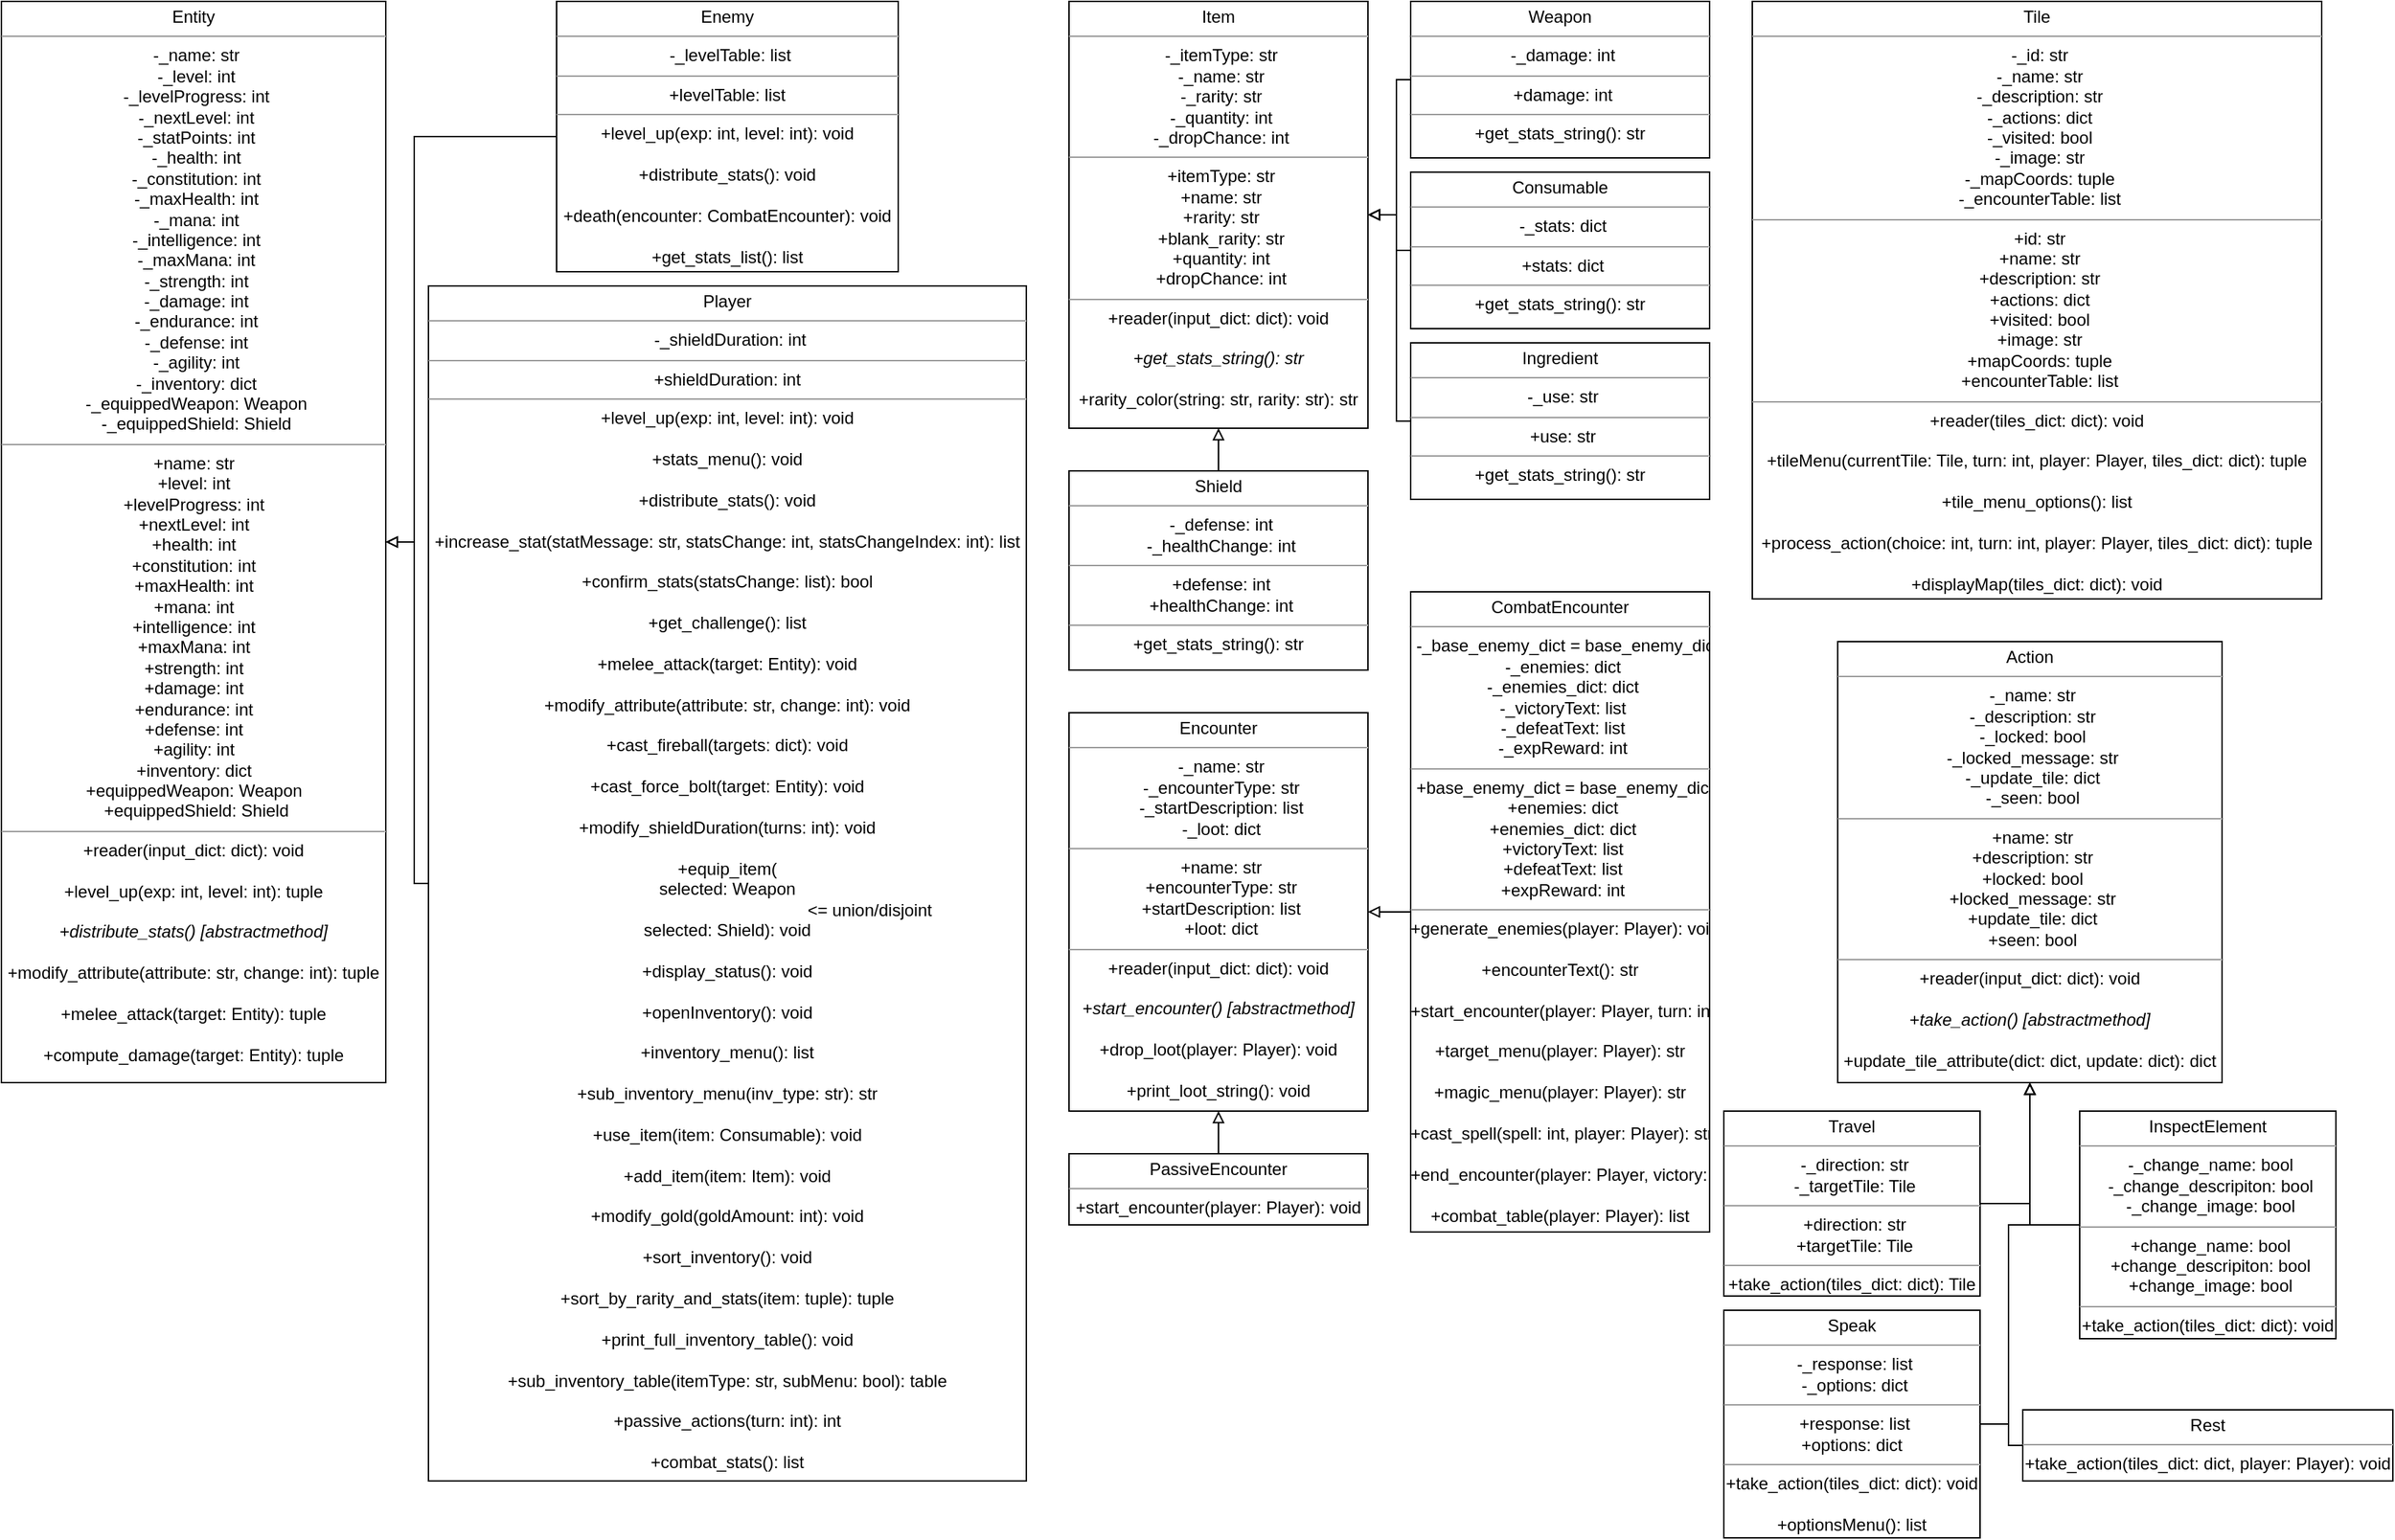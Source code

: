 <mxfile version="21.2.9" type="device">
  <diagram name="Page-1" id="c4acf3e9-155e-7222-9cf6-157b1a14988f">
    <mxGraphModel dx="1180" dy="541" grid="1" gridSize="10" guides="1" tooltips="1" connect="1" arrows="1" fold="1" page="1" pageScale="1" pageWidth="850" pageHeight="1100" background="none" math="0" shadow="0">
      <root>
        <mxCell id="0" />
        <mxCell id="1" parent="0" />
        <mxCell id="5d2195bd80daf111-38" style="edgeStyle=orthogonalEdgeStyle;rounded=0;html=1;dashed=1;labelBackgroundColor=none;startFill=0;endArrow=open;endFill=0;endSize=10;fontFamily=Verdana;fontSize=10;" parent="1" source="17acba5748e5396b-2" edge="1">
          <mxGeometry relative="1" as="geometry">
            <Array as="points">
              <mxPoint x="590" y="721" />
            </Array>
            <mxPoint x="590" y="823" as="targetPoint" />
          </mxGeometry>
        </mxCell>
        <mxCell id="5d2195bd80daf111-39" style="edgeStyle=orthogonalEdgeStyle;rounded=0;html=1;dashed=1;labelBackgroundColor=none;startFill=0;endArrow=open;endFill=0;endSize=10;fontFamily=Verdana;fontSize=10;" parent="1" source="5d2195bd80daf111-1" edge="1">
          <mxGeometry relative="1" as="geometry">
            <mxPoint x="730" y="978" as="targetPoint" />
          </mxGeometry>
        </mxCell>
        <mxCell id="5d2195bd80daf111-41" style="edgeStyle=orthogonalEdgeStyle;rounded=0;html=1;dashed=1;labelBackgroundColor=none;startFill=0;endArrow=open;endFill=0;endSize=10;fontFamily=Verdana;fontSize=10;" parent="1" target="17acba5748e5396b-2" edge="1">
          <mxGeometry relative="1" as="geometry">
            <Array as="points" />
            <mxPoint x="730" y="603" as="sourcePoint" />
          </mxGeometry>
        </mxCell>
        <mxCell id="5d2195bd80daf111-36" style="edgeStyle=orthogonalEdgeStyle;rounded=0;html=1;dashed=1;labelBackgroundColor=none;startFill=0;endArrow=open;endFill=0;endSize=10;fontFamily=Verdana;fontSize=10;" parent="1" target="5d2195bd80daf111-13" edge="1">
          <mxGeometry relative="1" as="geometry">
            <Array as="points">
              <mxPoint x="550" y="520" />
            </Array>
            <mxPoint x="550" y="823" as="sourcePoint" />
          </mxGeometry>
        </mxCell>
        <mxCell id="5d2195bd80daf111-34" style="edgeStyle=orthogonalEdgeStyle;rounded=0;html=1;dashed=1;labelBackgroundColor=none;startFill=0;endArrow=open;endFill=0;endSize=10;fontFamily=Verdana;fontSize=10;" parent="1" target="5d2195bd80daf111-8" edge="1">
          <mxGeometry relative="1" as="geometry">
            <Array as="points">
              <mxPoint x="410" y="1029" />
              <mxPoint x="410" y="1029" />
            </Array>
            <mxPoint x="380" y="1029" as="sourcePoint" />
          </mxGeometry>
        </mxCell>
        <mxCell id="5d2195bd80daf111-26" style="edgeStyle=orthogonalEdgeStyle;rounded=0;html=1;dashed=1;labelBackgroundColor=none;startFill=0;endArrow=open;endFill=0;endSize=10;fontFamily=Verdana;fontSize=10;" parent="1" target="5d2195bd80daf111-17" edge="1">
          <mxGeometry relative="1" as="geometry">
            <Array as="points" />
            <mxPoint x="640" y="300" as="sourcePoint" />
          </mxGeometry>
        </mxCell>
        <mxCell id="5d2195bd80daf111-18" value="&lt;p style=&quot;margin: 4px 0px 0px;&quot;&gt;Entity&lt;/p&gt;&lt;hr size=&quot;1&quot;&gt;&lt;p style=&quot;margin:0px;margin-left:4px;&quot;&gt;&lt;span style=&quot;background-color: initial;&quot;&gt;-_name: str&lt;/span&gt;&lt;/p&gt;&lt;p style=&quot;margin:0px;margin-left:4px;&quot;&gt;-_level: int&lt;br&gt;&lt;/p&gt;&lt;p style=&quot;margin:0px;margin-left:4px;&quot;&gt;-_levelProgress: int&lt;br&gt;&lt;/p&gt;&lt;p style=&quot;margin: 0px 0px 0px 4px;&quot;&gt;-_nextLevel: int&lt;br&gt;&lt;/p&gt;&lt;p style=&quot;margin:0px;margin-left:4px;&quot;&gt;-_statPoints: int&lt;br&gt;&lt;/p&gt;&lt;p style=&quot;margin:0px;margin-left:4px;&quot;&gt;-_health: int&lt;br&gt;&lt;/p&gt;&lt;p style=&quot;margin:0px;margin-left:4px;&quot;&gt;-_constitution: int&lt;br&gt;&lt;/p&gt;&lt;p style=&quot;margin:0px;margin-left:4px;&quot;&gt;-_maxHealth: int&lt;br&gt;&lt;/p&gt;&lt;p style=&quot;margin:0px;margin-left:4px;&quot;&gt;-_mana: int&lt;br&gt;&lt;/p&gt;&lt;p style=&quot;margin:0px;margin-left:4px;&quot;&gt;-_intelligence: int&lt;br&gt;&lt;/p&gt;&lt;p style=&quot;margin:0px;margin-left:4px;&quot;&gt;-_maxMana: int&lt;br&gt;&lt;/p&gt;&lt;p style=&quot;margin:0px;margin-left:4px;&quot;&gt;-_strength: int&lt;br&gt;&lt;/p&gt;&lt;p style=&quot;margin:0px;margin-left:4px;&quot;&gt;-_damage: int&lt;br&gt;&lt;/p&gt;&lt;p style=&quot;margin:0px;margin-left:4px;&quot;&gt;-_endurance: int&lt;br&gt;&lt;/p&gt;&lt;p style=&quot;margin:0px;margin-left:4px;&quot;&gt;-_defense: int&lt;br&gt;&lt;/p&gt;&lt;p style=&quot;margin:0px;margin-left:4px;&quot;&gt;-_agility: int&lt;br&gt;&lt;/p&gt;&lt;p style=&quot;margin:0px;margin-left:4px;&quot;&gt;-_inventory: dict&lt;br&gt;&lt;/p&gt;&lt;p style=&quot;margin:0px;margin-left:4px;&quot;&gt;-_equippedWeapon: Weapon&lt;br&gt;&lt;/p&gt;&lt;p style=&quot;margin:0px;margin-left:4px;&quot;&gt;-_equippedShield: Shield&lt;br&gt;&lt;/p&gt;&lt;hr size=&quot;1&quot;&gt;&lt;p style=&quot;margin:0px;margin-left:4px;&quot;&gt;+name: str&amp;nbsp;&lt;/p&gt;&lt;p style=&quot;margin:0px;margin-left:4px;&quot;&gt;+level: int&amp;nbsp;&lt;/p&gt;&lt;p style=&quot;margin:0px;margin-left:4px;&quot;&gt;+levelProgress: int&amp;nbsp;&lt;/p&gt;&lt;p style=&quot;margin:0px;margin-left:4px;&quot;&gt;+nextLevel: int&amp;nbsp;&lt;/p&gt;&lt;p style=&quot;margin:0px;margin-left:4px;&quot;&gt;&lt;span style=&quot;background-color: initial;&quot;&gt;+health: int&amp;nbsp;&lt;/span&gt;&lt;br&gt;&lt;/p&gt;&lt;p style=&quot;margin:0px;margin-left:4px;&quot;&gt;+constitution: int&amp;nbsp;&lt;/p&gt;&lt;p style=&quot;margin:0px;margin-left:4px;&quot;&gt;+maxHealth: int&amp;nbsp;&lt;/p&gt;&lt;p style=&quot;margin:0px;margin-left:4px;&quot;&gt;+mana: int&amp;nbsp;&lt;/p&gt;&lt;p style=&quot;margin:0px;margin-left:4px;&quot;&gt;+intelligence: int&amp;nbsp;&lt;/p&gt;&lt;p style=&quot;margin:0px;margin-left:4px;&quot;&gt;+maxMana: int&amp;nbsp;&lt;/p&gt;&lt;p style=&quot;margin:0px;margin-left:4px;&quot;&gt;+strength: int&amp;nbsp;&lt;/p&gt;&lt;p style=&quot;margin:0px;margin-left:4px;&quot;&gt;+damage: int&amp;nbsp;&lt;/p&gt;&lt;p style=&quot;margin:0px;margin-left:4px;&quot;&gt;+endurance: int&amp;nbsp;&lt;/p&gt;&lt;p style=&quot;margin:0px;margin-left:4px;&quot;&gt;+defense: int&amp;nbsp;&lt;/p&gt;&lt;p style=&quot;margin:0px;margin-left:4px;&quot;&gt;+agility: int&amp;nbsp;&lt;/p&gt;&lt;p style=&quot;margin:0px;margin-left:4px;&quot;&gt;+inventory: dict&amp;nbsp;&lt;/p&gt;&lt;p style=&quot;margin:0px;margin-left:4px;&quot;&gt;+equippedWeapon: Weapon&amp;nbsp;&lt;/p&gt;&lt;p style=&quot;margin:0px;margin-left:4px;&quot;&gt;+equippedShield: Shield&lt;br&gt;&lt;/p&gt;&lt;hr style=&quot;border-color: var(--border-color);&quot; size=&quot;1&quot;&gt;+reader(input_dict: dict): void&lt;br&gt;&lt;br&gt;+level_up(exp: int, level: int): tuple&lt;br&gt;&lt;br&gt;&lt;i&gt;+distribute_stats()&amp;nbsp;&lt;/i&gt;&lt;i style=&quot;border-color: var(--border-color);&quot;&gt;[abstractmethod]&lt;/i&gt;&lt;i&gt;&lt;br&gt;&lt;/i&gt;&lt;br&gt;+modify_attribute(attribute: str, change: int): tuple&lt;br&gt;&lt;br&gt;+melee_attack(target: Entity): tuple&lt;br&gt;&lt;br&gt;&lt;div style=&quot;&quot;&gt;&lt;span style=&quot;background-color: initial;&quot;&gt;+compute_damage(target: Entity): tuple&lt;/span&gt;&lt;/div&gt;" style="verticalAlign=top;align=center;overflow=fill;fontSize=12;fontFamily=Helvetica;html=1;rounded=0;shadow=0;comic=0;labelBackgroundColor=none;strokeWidth=1;" parent="1" vertex="1">
          <mxGeometry x="10" y="10" width="270" height="760" as="geometry" />
        </mxCell>
        <mxCell id="5d2195bd80daf111-23" style="edgeStyle=orthogonalEdgeStyle;rounded=0;html=1;dashed=1;labelBackgroundColor=none;startFill=0;endArrow=open;endFill=0;endSize=10;fontFamily=Verdana;fontSize=10;" parent="1" target="17acba5748e5396b-20" edge="1">
          <mxGeometry relative="1" as="geometry">
            <Array as="points">
              <mxPoint x="320" y="290" />
              <mxPoint x="320" y="120" />
            </Array>
            <mxPoint x="250" y="290" as="sourcePoint" />
          </mxGeometry>
        </mxCell>
        <mxCell id="5d2195bd80daf111-24" style="edgeStyle=orthogonalEdgeStyle;rounded=0;html=1;dashed=1;labelBackgroundColor=none;startFill=0;endArrow=open;endFill=0;endSize=10;fontFamily=Verdana;fontSize=10;" parent="1" target="17acba5748e5396b-30" edge="1">
          <mxGeometry relative="1" as="geometry">
            <Array as="points">
              <mxPoint x="350" y="310" />
              <mxPoint x="350" y="210" />
              <mxPoint x="550" y="210" />
              <mxPoint x="550" y="160" />
            </Array>
            <mxPoint x="250" y="310" as="sourcePoint" />
          </mxGeometry>
        </mxCell>
        <mxCell id="5d2195bd80daf111-25" style="edgeStyle=orthogonalEdgeStyle;rounded=0;html=1;dashed=1;labelBackgroundColor=none;startFill=0;endArrow=open;endFill=0;endSize=10;fontFamily=Verdana;fontSize=10;" parent="1" target="5d2195bd80daf111-15" edge="1">
          <mxGeometry relative="1" as="geometry">
            <Array as="points">
              <mxPoint x="370" y="340" />
              <mxPoint x="370" y="300" />
            </Array>
            <mxPoint x="250" y="340" as="sourcePoint" />
          </mxGeometry>
        </mxCell>
        <mxCell id="5d2195bd80daf111-27" style="edgeStyle=orthogonalEdgeStyle;rounded=0;html=1;exitX=1;exitY=0.75;dashed=1;labelBackgroundColor=none;startFill=0;endArrow=open;endFill=0;endSize=10;fontFamily=Verdana;fontSize=10;" parent="1" source="5d2195bd80daf111-19" edge="1">
          <mxGeometry relative="1" as="geometry">
            <Array as="points">
              <mxPoint x="320" y="375" />
              <mxPoint x="320" y="440" />
            </Array>
            <mxPoint x="380" y="440" as="targetPoint" />
          </mxGeometry>
        </mxCell>
        <mxCell id="5d2195bd80daf111-28" style="edgeStyle=orthogonalEdgeStyle;rounded=0;html=1;dashed=1;labelBackgroundColor=none;startFill=0;endArrow=open;endFill=0;endSize=10;fontFamily=Verdana;fontSize=10;" parent="1" target="5d2195bd80daf111-14" edge="1">
          <mxGeometry relative="1" as="geometry">
            <Array as="points">
              <mxPoint x="320" y="490" />
              <mxPoint x="320" y="460" />
            </Array>
            <mxPoint x="250" y="490" as="sourcePoint" />
          </mxGeometry>
        </mxCell>
        <mxCell id="5d2195bd80daf111-29" style="edgeStyle=orthogonalEdgeStyle;rounded=0;html=1;dashed=1;labelBackgroundColor=none;startFill=0;endArrow=open;endFill=0;endSize=10;fontFamily=Verdana;fontSize=10;" parent="1" target="5d2195bd80daf111-13" edge="1">
          <mxGeometry relative="1" as="geometry">
            <mxPoint x="250" y="520" as="sourcePoint" />
          </mxGeometry>
        </mxCell>
        <mxCell id="5d2195bd80daf111-30" style="edgeStyle=orthogonalEdgeStyle;rounded=0;html=1;dashed=1;labelBackgroundColor=none;startFill=0;endArrow=open;endFill=0;endSize=10;fontFamily=Verdana;fontSize=10;" parent="1" source="5d2195bd80daf111-20" edge="1">
          <mxGeometry relative="1" as="geometry">
            <Array as="points">
              <mxPoint x="300" y="580" />
              <mxPoint x="300" y="642" />
            </Array>
            <mxPoint x="350" y="642" as="targetPoint" />
          </mxGeometry>
        </mxCell>
        <mxCell id="5d2195bd80daf111-31" style="edgeStyle=orthogonalEdgeStyle;rounded=0;html=1;dashed=1;labelBackgroundColor=none;startFill=0;endArrow=open;endFill=0;endSize=10;fontFamily=Verdana;fontSize=10;" parent="1" target="5d2195bd80daf111-5" edge="1">
          <mxGeometry relative="1" as="geometry">
            <Array as="points">
              <mxPoint x="350" y="560" />
              <mxPoint x="350" y="560" />
            </Array>
            <mxPoint x="250" y="560" as="sourcePoint" />
          </mxGeometry>
        </mxCell>
        <mxCell id="5d2195bd80daf111-32" style="edgeStyle=orthogonalEdgeStyle;rounded=0;html=1;dashed=1;labelBackgroundColor=none;startFill=0;endArrow=open;endFill=0;endSize=10;fontFamily=Verdana;fontSize=10;" parent="1" source="5d2195bd80daf111-20" edge="1">
          <mxGeometry relative="1" as="geometry">
            <Array as="points">
              <mxPoint x="170" y="780" />
            </Array>
            <mxPoint x="190" y="780" as="targetPoint" />
          </mxGeometry>
        </mxCell>
        <mxCell id="5d2195bd80daf111-37" style="edgeStyle=orthogonalEdgeStyle;rounded=0;html=1;dashed=1;labelBackgroundColor=none;startFill=0;endArrow=open;endFill=0;endSize=10;fontFamily=Verdana;fontSize=10;" parent="1" source="5d2195bd80daf111-5" edge="1">
          <mxGeometry relative="1" as="geometry">
            <Array as="points">
              <mxPoint x="570" y="590" />
            </Array>
            <mxPoint x="570" y="823" as="targetPoint" />
          </mxGeometry>
        </mxCell>
        <mxCell id="MtHSrQ2_Xk4YVnZRhKcy-33" value="" style="edgeStyle=orthogonalEdgeStyle;rounded=0;orthogonalLoop=1;jettySize=auto;html=1;endArrow=block;endFill=0;" edge="1" parent="1" source="MtHSrQ2_Xk4YVnZRhKcy-1" target="5d2195bd80daf111-18">
          <mxGeometry relative="1" as="geometry">
            <Array as="points">
              <mxPoint x="300" y="630" />
              <mxPoint x="300" y="390" />
            </Array>
          </mxGeometry>
        </mxCell>
        <mxCell id="MtHSrQ2_Xk4YVnZRhKcy-1" value="&lt;p style=&quot;margin: 4px 0px 0px;&quot;&gt;Player&lt;/p&gt;&lt;hr size=&quot;1&quot;&gt;&lt;p style=&quot;margin:0px;margin-left:4px;&quot;&gt;-_shieldDuration: int&lt;/p&gt;&lt;hr size=&quot;1&quot;&gt;&lt;p style=&quot;margin:0px;margin-left:4px;&quot;&gt;&lt;/p&gt;+shieldDuration: int&lt;br&gt;&lt;hr style=&quot;border-color: var(--border-color);&quot; size=&quot;1&quot;&gt;+level_up(exp: int, level: int): void&lt;br&gt;&lt;br&gt;+stats_menu(): void&lt;br&gt;&lt;br&gt;+distribute_stats(): void&lt;br&gt;&lt;br&gt;+increase_stat(statMessage: str, statsChange: int, statsChangeIndex: int): list&lt;br&gt;&lt;br&gt;+confirm_stats(statsChange: list): bool&lt;br&gt;&lt;br&gt;+get_challenge(): list&lt;br&gt;&lt;br&gt;+melee_attack(target: Entity): void&lt;br&gt;&lt;br&gt;+modify_attribute(attribute: str, change: int): void&lt;br style=&quot;border-color: var(--border-color);&quot;&gt;&lt;br style=&quot;border-color: var(--border-color);&quot;&gt;+cast_fireball(targets: dict): void&lt;br style=&quot;border-color: var(--border-color);&quot;&gt;&lt;br style=&quot;border-color: var(--border-color);&quot;&gt;+cast_force_bolt(target: Entity): void&lt;br&gt;&lt;br&gt;+modify_shieldDuration(turns: int): void&lt;br&gt;&lt;br&gt;+equip_item(&lt;br&gt;selected: Weapon&lt;br&gt;&lt;span style=&quot;&quot;&gt;&lt;/span&gt;&lt;span style=&quot;&quot;&gt;&lt;/span&gt;&lt;span style=&quot;&quot;&gt;&lt;/span&gt;&lt;span style=&quot;&quot;&gt;&lt;span style=&quot;&quot;&gt;&lt;/span&gt;&lt;span style=&quot;&quot;&gt;&lt;/span&gt;&lt;span style=&quot;&quot;&gt;&lt;span style=&quot;&quot;&gt;&lt;/span&gt;&lt;/span&gt;&lt;/span&gt;&amp;nbsp; &amp;nbsp; &amp;nbsp; &amp;nbsp; &amp;nbsp; &amp;nbsp; &amp;nbsp; &amp;nbsp; &amp;nbsp; &amp;nbsp; &amp;nbsp; &amp;nbsp; &amp;nbsp; &amp;nbsp; &amp;nbsp; &amp;nbsp; &amp;nbsp; &amp;nbsp; &amp;nbsp; &amp;nbsp; &amp;nbsp; &amp;nbsp; &amp;nbsp; &amp;nbsp; &amp;nbsp; &amp;nbsp; &amp;nbsp; &amp;nbsp; &amp;nbsp; &amp;nbsp; &amp;lt;= union/disjoint&lt;br&gt;selected: Shield): void&lt;br&gt;&lt;br&gt;+display_status(): void&lt;br&gt;&lt;br&gt;+openInventory(): void&lt;br&gt;&lt;br&gt;+inventory_menu(): list&lt;br&gt;&lt;br&gt;+sub_inventory_menu(inv_type: str): str&lt;br&gt;&lt;br&gt;+use_item(item: Consumable): void&lt;br&gt;&lt;br&gt;+add_item(item: Item): void&lt;br&gt;&lt;br&gt;+modify_gold(goldAmount: int): void&lt;br&gt;&lt;br&gt;+sort_inventory(): void&lt;br&gt;&lt;br&gt;+sort_by_rarity_and_stats(item: tuple): tuple&lt;br&gt;&lt;br&gt;+print_full_inventory_table(): void&lt;br&gt;&lt;br&gt;+sub_inventory_table(itemType: str, subMenu: bool): table&lt;br&gt;&lt;br&gt;+passive_actions(turn: int): int&lt;br&gt;&lt;br&gt;+combat_stats(): list" style="verticalAlign=top;align=center;overflow=fill;fontSize=12;fontFamily=Helvetica;html=1;rounded=0;shadow=0;comic=0;labelBackgroundColor=none;strokeWidth=1;" vertex="1" parent="1">
          <mxGeometry x="310" y="210" width="420" height="840" as="geometry" />
        </mxCell>
        <mxCell id="MtHSrQ2_Xk4YVnZRhKcy-34" style="edgeStyle=orthogonalEdgeStyle;rounded=0;orthogonalLoop=1;jettySize=auto;html=1;endArrow=block;endFill=0;" edge="1" parent="1" source="MtHSrQ2_Xk4YVnZRhKcy-3" target="5d2195bd80daf111-18">
          <mxGeometry relative="1" as="geometry">
            <Array as="points">
              <mxPoint x="300" y="105" />
              <mxPoint x="300" y="390" />
            </Array>
          </mxGeometry>
        </mxCell>
        <mxCell id="MtHSrQ2_Xk4YVnZRhKcy-3" value="&lt;p style=&quot;margin: 4px 0px 0px;&quot;&gt;Enemy&lt;/p&gt;&lt;hr size=&quot;1&quot;&gt;&lt;p style=&quot;margin:0px;margin-left:4px;&quot;&gt;-_levelTable: list&lt;/p&gt;&lt;hr size=&quot;1&quot;&gt;&lt;p style=&quot;margin:0px;margin-left:4px;&quot;&gt;&lt;/p&gt;+levelTable: list&lt;br&gt;&lt;hr style=&quot;border-color: var(--border-color);&quot; size=&quot;1&quot;&gt;+level_up(exp: int, level: int): void&lt;br&gt;&lt;br&gt;+distribute_stats(): void&lt;br&gt;&lt;br&gt;+death(encounter: CombatEncounter): void&lt;br&gt;&lt;br&gt;+get_stats_list(): list" style="verticalAlign=top;align=center;overflow=fill;fontSize=12;fontFamily=Helvetica;html=1;rounded=0;shadow=0;comic=0;labelBackgroundColor=none;strokeWidth=1;" vertex="1" parent="1">
          <mxGeometry x="400" y="10" width="240" height="190" as="geometry" />
        </mxCell>
        <mxCell id="MtHSrQ2_Xk4YVnZRhKcy-5" value="&lt;p style=&quot;margin: 4px 0px 0px;&quot;&gt;Item&lt;/p&gt;&lt;hr size=&quot;1&quot;&gt;&lt;p style=&quot;margin:0px;margin-left:4px;&quot;&gt;&lt;span style=&quot;background-color: initial;&quot;&gt;-_itemType: str&lt;/span&gt;&lt;/p&gt;&lt;p style=&quot;margin:0px;margin-left:4px;&quot;&gt;&lt;span style=&quot;background-color: initial;&quot;&gt;-_name: str&lt;/span&gt;&lt;/p&gt;&lt;p style=&quot;margin:0px;margin-left:4px;&quot;&gt;&lt;span style=&quot;background-color: initial;&quot;&gt;-_rarity: str&lt;/span&gt;&lt;/p&gt;&lt;p style=&quot;margin:0px;margin-left:4px;&quot;&gt;-_quantity: int&lt;br&gt;&lt;/p&gt;&lt;p style=&quot;margin:0px;margin-left:4px;&quot;&gt;-_dropChance: int&lt;/p&gt;&lt;hr style=&quot;border-color: var(--border-color);&quot; size=&quot;1&quot;&gt;&lt;p style=&quot;border-color: var(--border-color); margin: 0px 0px 0px 4px;&quot;&gt;+itemType: str&lt;/p&gt;&lt;p style=&quot;border-color: var(--border-color); margin: 0px 0px 0px 4px;&quot;&gt;&lt;span style=&quot;border-color: var(--border-color); background-color: initial;&quot;&gt;+name: str&lt;/span&gt;&lt;/p&gt;&lt;p style=&quot;border-color: var(--border-color); margin: 0px 0px 0px 4px;&quot;&gt;&lt;span style=&quot;border-color: var(--border-color); background-color: initial;&quot;&gt;+rarity: str&lt;/span&gt;&lt;/p&gt;&lt;p style=&quot;border-color: var(--border-color); margin: 0px 0px 0px 4px;&quot;&gt;&lt;span style=&quot;border-color: var(--border-color); background-color: initial;&quot;&gt;+blank_rarity: str&lt;/span&gt;&lt;/p&gt;&lt;p style=&quot;border-color: var(--border-color); margin: 0px 0px 0px 4px;&quot;&gt;+quantity: int&lt;br style=&quot;border-color: var(--border-color);&quot;&gt;&lt;/p&gt;&lt;p style=&quot;border-color: var(--border-color); margin: 0px 0px 0px 4px;&quot;&gt;+dropChance: int&lt;/p&gt;&lt;hr style=&quot;border-color: var(--border-color);&quot; size=&quot;1&quot;&gt;+reader(input_dict: dict): void&lt;br&gt;&lt;br&gt;&lt;i&gt;+get_stats_string(): str&lt;br&gt;&lt;/i&gt;&lt;br&gt;+rarity_color(string: str, rarity: str): str" style="verticalAlign=top;align=center;overflow=fill;fontSize=12;fontFamily=Helvetica;html=1;rounded=0;shadow=0;comic=0;labelBackgroundColor=none;strokeWidth=1;" vertex="1" parent="1">
          <mxGeometry x="760" y="10" width="210" height="300" as="geometry" />
        </mxCell>
        <mxCell id="MtHSrQ2_Xk4YVnZRhKcy-29" value="" style="edgeStyle=orthogonalEdgeStyle;rounded=0;orthogonalLoop=1;jettySize=auto;html=1;endArrow=block;endFill=0;" edge="1" parent="1" source="MtHSrQ2_Xk4YVnZRhKcy-6" target="MtHSrQ2_Xk4YVnZRhKcy-5">
          <mxGeometry relative="1" as="geometry">
            <Array as="points">
              <mxPoint x="990" y="65" />
              <mxPoint x="990" y="160" />
            </Array>
          </mxGeometry>
        </mxCell>
        <mxCell id="MtHSrQ2_Xk4YVnZRhKcy-6" value="&lt;p style=&quot;margin: 4px 0px 0px;&quot;&gt;Weapon&lt;/p&gt;&lt;hr size=&quot;1&quot;&gt;&lt;p style=&quot;margin:0px;margin-left:4px;&quot;&gt;-_damage: int&lt;/p&gt;&lt;hr style=&quot;border-color: var(--border-color);&quot; size=&quot;1&quot;&gt;&lt;p style=&quot;border-color: var(--border-color); margin: 0px 0px 0px 4px;&quot;&gt;+damage: int&lt;br&gt;&lt;/p&gt;&lt;hr style=&quot;border-color: var(--border-color);&quot; size=&quot;1&quot;&gt;+get_stats_string(): str" style="verticalAlign=top;align=center;overflow=fill;fontSize=12;fontFamily=Helvetica;html=1;rounded=0;shadow=0;comic=0;labelBackgroundColor=none;strokeWidth=1;" vertex="1" parent="1">
          <mxGeometry x="1000" y="10" width="210" height="110" as="geometry" />
        </mxCell>
        <mxCell id="MtHSrQ2_Xk4YVnZRhKcy-22" value="" style="edgeStyle=orthogonalEdgeStyle;rounded=0;orthogonalLoop=1;jettySize=auto;html=1;endArrow=block;endFill=0;" edge="1" parent="1" source="MtHSrQ2_Xk4YVnZRhKcy-7" target="MtHSrQ2_Xk4YVnZRhKcy-5">
          <mxGeometry relative="1" as="geometry" />
        </mxCell>
        <mxCell id="MtHSrQ2_Xk4YVnZRhKcy-7" value="&lt;p style=&quot;margin: 4px 0px 0px;&quot;&gt;Shield&lt;/p&gt;&lt;hr size=&quot;1&quot;&gt;&lt;p style=&quot;margin:0px;margin-left:4px;&quot;&gt;-_defense: int&lt;/p&gt;&lt;p style=&quot;margin:0px;margin-left:4px;&quot;&gt;-_healthChange: int&lt;/p&gt;&lt;hr style=&quot;border-color: var(--border-color);&quot; size=&quot;1&quot;&gt;&lt;p style=&quot;border-color: var(--border-color); margin: 0px 0px 0px 4px;&quot;&gt;+defense: int&lt;br&gt;&lt;/p&gt;&lt;p style=&quot;border-color: var(--border-color); margin: 0px 0px 0px 4px;&quot;&gt;+healthChange: int&lt;/p&gt;&lt;hr style=&quot;border-color: var(--border-color);&quot; size=&quot;1&quot;&gt;+get_stats_string(): str" style="verticalAlign=top;align=center;overflow=fill;fontSize=12;fontFamily=Helvetica;html=1;rounded=0;shadow=0;comic=0;labelBackgroundColor=none;strokeWidth=1;" vertex="1" parent="1">
          <mxGeometry x="760" y="340" width="210" height="140" as="geometry" />
        </mxCell>
        <mxCell id="MtHSrQ2_Xk4YVnZRhKcy-30" value="" style="edgeStyle=orthogonalEdgeStyle;rounded=0;orthogonalLoop=1;jettySize=auto;html=1;endArrow=block;endFill=0;" edge="1" parent="1" source="MtHSrQ2_Xk4YVnZRhKcy-8" target="MtHSrQ2_Xk4YVnZRhKcy-5">
          <mxGeometry relative="1" as="geometry">
            <Array as="points">
              <mxPoint x="990" y="185" />
              <mxPoint x="990" y="160" />
            </Array>
          </mxGeometry>
        </mxCell>
        <mxCell id="MtHSrQ2_Xk4YVnZRhKcy-8" value="&lt;p style=&quot;margin: 4px 0px 0px;&quot;&gt;Consumable&lt;/p&gt;&lt;hr size=&quot;1&quot;&gt;&lt;p style=&quot;margin:0px;margin-left:4px;&quot;&gt;-_stats: dict&lt;/p&gt;&lt;hr style=&quot;border-color: var(--border-color);&quot; size=&quot;1&quot;&gt;&lt;p style=&quot;border-color: var(--border-color); margin: 0px 0px 0px 4px;&quot;&gt;+stats: dict&lt;br&gt;&lt;/p&gt;&lt;hr style=&quot;border-color: var(--border-color);&quot; size=&quot;1&quot;&gt;+get_stats_string(): str" style="verticalAlign=top;align=center;overflow=fill;fontSize=12;fontFamily=Helvetica;html=1;rounded=0;shadow=0;comic=0;labelBackgroundColor=none;strokeWidth=1;" vertex="1" parent="1">
          <mxGeometry x="1000" y="130" width="210" height="110" as="geometry" />
        </mxCell>
        <mxCell id="MtHSrQ2_Xk4YVnZRhKcy-32" style="edgeStyle=orthogonalEdgeStyle;rounded=0;orthogonalLoop=1;jettySize=auto;html=1;endArrow=block;endFill=0;" edge="1" parent="1" source="MtHSrQ2_Xk4YVnZRhKcy-10" target="MtHSrQ2_Xk4YVnZRhKcy-5">
          <mxGeometry relative="1" as="geometry">
            <Array as="points">
              <mxPoint x="990" y="305" />
              <mxPoint x="990" y="160" />
            </Array>
          </mxGeometry>
        </mxCell>
        <mxCell id="MtHSrQ2_Xk4YVnZRhKcy-10" value="&lt;p style=&quot;margin: 4px 0px 0px;&quot;&gt;Ingredient&lt;/p&gt;&lt;hr size=&quot;1&quot;&gt;&lt;p style=&quot;margin:0px;margin-left:4px;&quot;&gt;-_use: str&lt;/p&gt;&lt;hr style=&quot;border-color: var(--border-color);&quot; size=&quot;1&quot;&gt;&lt;p style=&quot;border-color: var(--border-color); margin: 0px 0px 0px 4px;&quot;&gt;+use: str&lt;br&gt;&lt;/p&gt;&lt;hr style=&quot;border-color: var(--border-color);&quot; size=&quot;1&quot;&gt;+get_stats_string(): str" style="verticalAlign=top;align=center;overflow=fill;fontSize=12;fontFamily=Helvetica;html=1;rounded=0;shadow=0;comic=0;labelBackgroundColor=none;strokeWidth=1;" vertex="1" parent="1">
          <mxGeometry x="1000" y="250" width="210" height="110" as="geometry" />
        </mxCell>
        <mxCell id="MtHSrQ2_Xk4YVnZRhKcy-23" value="&lt;p style=&quot;margin: 4px 0px 0px;&quot;&gt;Encounter&lt;/p&gt;&lt;hr size=&quot;1&quot;&gt;&lt;p style=&quot;margin:0px;margin-left:4px;&quot;&gt;&lt;span style=&quot;background-color: initial;&quot;&gt;-_name: str&lt;/span&gt;&lt;br&gt;&lt;/p&gt;&lt;p style=&quot;margin:0px;margin-left:4px;&quot;&gt;&lt;span style=&quot;background-color: initial;&quot;&gt;-_encounterType: str&lt;/span&gt;&lt;/p&gt;&lt;p style=&quot;margin:0px;margin-left:4px;&quot;&gt;-_startDescription: list&lt;br&gt;&lt;/p&gt;&lt;p style=&quot;margin:0px;margin-left:4px;&quot;&gt;-_loot: dict&lt;/p&gt;&lt;hr style=&quot;border-color: var(--border-color);&quot; size=&quot;1&quot;&gt;&lt;p style=&quot;border-color: var(--border-color); margin: 0px 0px 0px 4px;&quot;&gt;+name: str&lt;br style=&quot;border-color: var(--border-color);&quot;&gt;&lt;/p&gt;&lt;p style=&quot;border-color: var(--border-color); margin: 0px 0px 0px 4px;&quot;&gt;&lt;span style=&quot;border-color: var(--border-color); background-color: initial;&quot;&gt;+encounterType: str&lt;/span&gt;&lt;/p&gt;&lt;p style=&quot;border-color: var(--border-color); margin: 0px 0px 0px 4px;&quot;&gt;+startDescription: list&lt;br style=&quot;border-color: var(--border-color);&quot;&gt;&lt;/p&gt;&lt;p style=&quot;border-color: var(--border-color); margin: 0px 0px 0px 4px;&quot;&gt;+loot: dict&lt;/p&gt;&lt;hr style=&quot;border-color: var(--border-color);&quot; size=&quot;1&quot;&gt;+reader(input_dict: dict): void&lt;br&gt;&lt;br&gt;+&lt;i&gt;start_encounter() [abstractmethod]&lt;/i&gt;&lt;br&gt;&lt;br&gt;+drop_loot(player: Player): void&lt;br&gt;&lt;br&gt;+print_loot_string(): void" style="verticalAlign=top;align=center;overflow=fill;fontSize=12;fontFamily=Helvetica;html=1;rounded=0;shadow=0;comic=0;labelBackgroundColor=none;strokeWidth=1;" vertex="1" parent="1">
          <mxGeometry x="760" y="510" width="210" height="280" as="geometry" />
        </mxCell>
        <mxCell id="MtHSrQ2_Xk4YVnZRhKcy-36" value="" style="edgeStyle=orthogonalEdgeStyle;rounded=0;orthogonalLoop=1;jettySize=auto;html=1;endArrow=block;endFill=0;" edge="1" parent="1" source="MtHSrQ2_Xk4YVnZRhKcy-24" target="MtHSrQ2_Xk4YVnZRhKcy-23">
          <mxGeometry relative="1" as="geometry" />
        </mxCell>
        <mxCell id="MtHSrQ2_Xk4YVnZRhKcy-24" value="&lt;p style=&quot;margin: 4px 0px 0px;&quot;&gt;PassiveEncounter&lt;/p&gt;&lt;hr size=&quot;1&quot;&gt;&lt;p style=&quot;margin:0px;margin-left:4px;&quot;&gt;&lt;/p&gt;+start_encounter(player: Player): void" style="verticalAlign=top;align=center;overflow=fill;fontSize=12;fontFamily=Helvetica;html=1;rounded=0;shadow=0;comic=0;labelBackgroundColor=none;strokeWidth=1;" vertex="1" parent="1">
          <mxGeometry x="760" y="820" width="210" height="50" as="geometry" />
        </mxCell>
        <mxCell id="MtHSrQ2_Xk4YVnZRhKcy-37" value="" style="edgeStyle=orthogonalEdgeStyle;rounded=0;orthogonalLoop=1;jettySize=auto;html=1;endArrow=block;endFill=0;" edge="1" parent="1" source="MtHSrQ2_Xk4YVnZRhKcy-26" target="MtHSrQ2_Xk4YVnZRhKcy-23">
          <mxGeometry relative="1" as="geometry" />
        </mxCell>
        <mxCell id="MtHSrQ2_Xk4YVnZRhKcy-26" value="&lt;p style=&quot;margin: 4px 0px 0px;&quot;&gt;CombatEncounter&lt;/p&gt;&lt;hr size=&quot;1&quot;&gt;&lt;p style=&quot;margin:0px;margin-left:4px;&quot;&gt;-_base_enemy_dict = base_enemy_dict&lt;/p&gt;&lt;p style=&quot;margin:0px;margin-left:4px;&quot;&gt;-_enemies: dict&lt;/p&gt;&lt;p style=&quot;margin:0px;margin-left:4px;&quot;&gt;-_enemies_dict: dict&lt;/p&gt;&lt;p style=&quot;margin:0px;margin-left:4px;&quot;&gt;-_victoryText: list&lt;/p&gt;&lt;p style=&quot;margin:0px;margin-left:4px;&quot;&gt;-_defeatText: list&lt;/p&gt;&lt;p style=&quot;margin:0px;margin-left:4px;&quot;&gt;-_expReward: int&lt;/p&gt;&lt;hr style=&quot;border-color: var(--border-color);&quot; size=&quot;1&quot;&gt;&lt;p style=&quot;border-color: var(--border-color); margin: 0px 0px 0px 4px;&quot;&gt;+base_enemy_dict = base_enemy_dict&lt;/p&gt;&lt;p style=&quot;border-color: var(--border-color); margin: 0px 0px 0px 4px;&quot;&gt;&lt;span style=&quot;background-color: initial;&quot;&gt;+enemies: dict&lt;/span&gt;&lt;/p&gt;&lt;p style=&quot;border-color: var(--border-color); margin: 0px 0px 0px 4px;&quot;&gt;&lt;span style=&quot;background-color: initial;&quot;&gt;+enemies_dict: dict&lt;/span&gt;&lt;/p&gt;&lt;p style=&quot;border-color: var(--border-color); margin: 0px 0px 0px 4px;&quot;&gt;&lt;span style=&quot;background-color: initial;&quot;&gt;+victoryText: list&lt;/span&gt;&lt;/p&gt;&lt;p style=&quot;border-color: var(--border-color); margin: 0px 0px 0px 4px;&quot;&gt;&lt;span style=&quot;background-color: initial;&quot;&gt;+defeatText: list&lt;/span&gt;&lt;/p&gt;&lt;p style=&quot;border-color: var(--border-color); margin: 0px 0px 0px 4px;&quot;&gt;&lt;span style=&quot;background-color: initial;&quot;&gt;+expReward: int&lt;/span&gt;&lt;/p&gt;&lt;hr style=&quot;border-color: var(--border-color);&quot; size=&quot;1&quot;&gt;+generate_enemies(player: Player): void&lt;br&gt;&lt;br&gt;+encounterText(): str&lt;br&gt;&lt;br&gt;+start_encounter(player: Player, turn: int): bool&lt;br&gt;&lt;br&gt;+target_menu(player: Player): str&lt;br&gt;&lt;br&gt;+magic_menu(player: Player): str&lt;br&gt;&lt;br&gt;+cast_spell(spell: int, player: Player): str&lt;br&gt;&lt;br&gt;+end_encounter(player: Player, victory: bool): void&lt;br&gt;&lt;br&gt;+combat_table(player: Player): list" style="verticalAlign=top;align=center;overflow=fill;fontSize=12;fontFamily=Helvetica;html=1;rounded=0;shadow=0;comic=0;labelBackgroundColor=none;strokeWidth=1;" vertex="1" parent="1">
          <mxGeometry x="1000" y="425" width="210" height="450" as="geometry" />
        </mxCell>
        <mxCell id="MtHSrQ2_Xk4YVnZRhKcy-35" value="&lt;p style=&quot;margin: 4px 0px 0px;&quot;&gt;Tile&lt;/p&gt;&lt;hr size=&quot;1&quot;&gt;&lt;p style=&quot;margin:0px;margin-left:4px;&quot;&gt;&lt;span style=&quot;background-color: initial;&quot;&gt;-_id: str&lt;/span&gt;&lt;/p&gt;&lt;p style=&quot;margin:0px;margin-left:4px;&quot;&gt;&lt;span style=&quot;background-color: initial;&quot;&gt;-_name: str&lt;/span&gt;&lt;/p&gt;&lt;p style=&quot;margin:0px;margin-left:4px;&quot;&gt;&lt;span style=&quot;background-color: initial;&quot;&gt;-_description: str&lt;/span&gt;&lt;/p&gt;&lt;p style=&quot;margin:0px;margin-left:4px;&quot;&gt;-_actions: dict&lt;br&gt;&lt;/p&gt;&lt;p style=&quot;margin:0px;margin-left:4px;&quot;&gt;-_visited: bool&lt;/p&gt;&lt;p style=&quot;margin:0px;margin-left:4px;&quot;&gt;-_image: str&lt;/p&gt;&lt;p style=&quot;margin:0px;margin-left:4px;&quot;&gt;-_mapCoords: tuple&lt;/p&gt;&lt;p style=&quot;margin:0px;margin-left:4px;&quot;&gt;-_encounterTable: list&lt;/p&gt;&lt;hr style=&quot;border-color: var(--border-color);&quot; size=&quot;1&quot;&gt;&lt;p style=&quot;border-color: var(--border-color); margin: 0px 0px 0px 4px;&quot;&gt;+id: str&lt;/p&gt;&lt;p style=&quot;border-color: var(--border-color); margin: 0px 0px 0px 4px;&quot;&gt;&lt;span style=&quot;border-color: var(--border-color); background-color: initial;&quot;&gt;+name: str&lt;/span&gt;&lt;/p&gt;&lt;p style=&quot;border-color: var(--border-color); margin: 0px 0px 0px 4px;&quot;&gt;&lt;span style=&quot;border-color: var(--border-color); background-color: initial;&quot;&gt;+description: str&lt;/span&gt;&lt;/p&gt;&lt;p style=&quot;border-color: var(--border-color); margin: 0px 0px 0px 4px;&quot;&gt;+actions: dict&lt;br style=&quot;border-color: var(--border-color);&quot;&gt;&lt;/p&gt;&lt;p style=&quot;border-color: var(--border-color); margin: 0px 0px 0px 4px;&quot;&gt;+visited: bool&lt;/p&gt;&lt;p style=&quot;border-color: var(--border-color); margin: 0px 0px 0px 4px;&quot;&gt;+image: str&lt;/p&gt;&lt;p style=&quot;border-color: var(--border-color); margin: 0px 0px 0px 4px;&quot;&gt;+mapCoords: tuple&lt;/p&gt;&lt;p style=&quot;border-color: var(--border-color); margin: 0px 0px 0px 4px;&quot;&gt;+encounterTable: list&lt;/p&gt;&lt;hr style=&quot;border-color: var(--border-color);&quot; size=&quot;1&quot;&gt;+reader(tiles_dict: dict): void&lt;br&gt;&lt;br&gt;+tileMenu(currentTile: Tile, turn: int, player: Player, tiles_dict: dict): tuple&lt;br&gt;&lt;br&gt;+tile_menu_options(): list&lt;br&gt;&lt;br&gt;+process_action(choice: int, turn: int, player: Player, tiles_dict: dict): tuple&lt;br&gt;&lt;br&gt;+displayMap(tiles_dict: dict): void" style="verticalAlign=top;align=center;overflow=fill;fontSize=12;fontFamily=Helvetica;html=1;rounded=0;shadow=0;comic=0;labelBackgroundColor=none;strokeWidth=1;" vertex="1" parent="1">
          <mxGeometry x="1240" y="10" width="400" height="420" as="geometry" />
        </mxCell>
        <mxCell id="MtHSrQ2_Xk4YVnZRhKcy-38" value="&lt;p style=&quot;margin: 4px 0px 0px;&quot;&gt;Action&lt;/p&gt;&lt;hr size=&quot;1&quot;&gt;&lt;p style=&quot;margin:0px;margin-left:4px;&quot;&gt;&lt;span style=&quot;background-color: initial;&quot;&gt;-_name: str&lt;/span&gt;&lt;br&gt;&lt;/p&gt;&lt;p style=&quot;margin:0px;margin-left:4px;&quot;&gt;&lt;span style=&quot;background-color: initial;&quot;&gt;-_description: str&lt;/span&gt;&lt;/p&gt;&lt;p style=&quot;margin:0px;margin-left:4px;&quot;&gt;-_locked: bool&lt;br&gt;&lt;/p&gt;&lt;p style=&quot;border-color: var(--border-color); margin: 0px 0px 0px 4px;&quot;&gt;-_locked_message: str&lt;/p&gt;&lt;p style=&quot;margin:0px;margin-left:4px;&quot;&gt;-_update_tile: dict&lt;/p&gt;&lt;p style=&quot;margin:0px;margin-left:4px;&quot;&gt;-_seen: bool&lt;/p&gt;&lt;hr style=&quot;border-color: var(--border-color);&quot; size=&quot;1&quot;&gt;&lt;p style=&quot;border-color: var(--border-color); margin: 0px 0px 0px 4px;&quot;&gt;+name: str&lt;br style=&quot;border-color: var(--border-color);&quot;&gt;&lt;/p&gt;&lt;p style=&quot;border-color: var(--border-color); margin: 0px 0px 0px 4px;&quot;&gt;&lt;span style=&quot;border-color: var(--border-color); background-color: initial;&quot;&gt;+description: str&lt;/span&gt;&lt;/p&gt;&lt;p style=&quot;border-color: var(--border-color); margin: 0px 0px 0px 4px;&quot;&gt;+locked: bool&lt;br style=&quot;border-color: var(--border-color);&quot;&gt;&lt;/p&gt;&lt;p style=&quot;border-color: var(--border-color); margin: 0px 0px 0px 4px;&quot;&gt;+locked_message: str&lt;/p&gt;&lt;p style=&quot;border-color: var(--border-color); margin: 0px 0px 0px 4px;&quot;&gt;+update_tile: dict&lt;/p&gt;&lt;p style=&quot;border-color: var(--border-color); margin: 0px 0px 0px 4px;&quot;&gt;+seen: bool&lt;/p&gt;&lt;hr style=&quot;border-color: var(--border-color);&quot; size=&quot;1&quot;&gt;+reader(input_dict: dict): void&lt;br&gt;&lt;br&gt;+&lt;i&gt;take_action() [abstractmethod]&lt;/i&gt;&lt;br&gt;&lt;br&gt;+update_tile_attribute(dict: dict, update: dict): dict" style="verticalAlign=top;align=center;overflow=fill;fontSize=12;fontFamily=Helvetica;html=1;rounded=0;shadow=0;comic=0;labelBackgroundColor=none;strokeWidth=1;" vertex="1" parent="1">
          <mxGeometry x="1300" y="460" width="270" height="310" as="geometry" />
        </mxCell>
        <mxCell id="MtHSrQ2_Xk4YVnZRhKcy-44" style="edgeStyle=orthogonalEdgeStyle;rounded=0;orthogonalLoop=1;jettySize=auto;html=1;exitX=1;exitY=0.5;exitDx=0;exitDy=0;endArrow=block;endFill=0;" edge="1" parent="1" source="MtHSrQ2_Xk4YVnZRhKcy-39" target="MtHSrQ2_Xk4YVnZRhKcy-38">
          <mxGeometry relative="1" as="geometry" />
        </mxCell>
        <mxCell id="MtHSrQ2_Xk4YVnZRhKcy-39" value="&lt;p style=&quot;margin: 4px 0px 0px;&quot;&gt;Travel&lt;/p&gt;&lt;hr size=&quot;1&quot;&gt;&lt;p style=&quot;margin:0px;margin-left:4px;&quot;&gt;-_direction: str&lt;/p&gt;&lt;p style=&quot;margin:0px;margin-left:4px;&quot;&gt;-_targetTile: Tile&lt;/p&gt;&lt;hr style=&quot;border-color: var(--border-color);&quot; size=&quot;1&quot;&gt;&lt;p style=&quot;border-color: var(--border-color); margin: 0px 0px 0px 4px;&quot;&gt;+direction: str&lt;/p&gt;&lt;p style=&quot;border-color: var(--border-color); margin: 0px 0px 0px 4px;&quot;&gt;+targetTile: Tile&lt;/p&gt;&lt;hr style=&quot;border-color: var(--border-color);&quot; size=&quot;1&quot;&gt;+take_action(tiles_dict: dict): Tile" style="verticalAlign=top;align=center;overflow=fill;fontSize=12;fontFamily=Helvetica;html=1;rounded=0;shadow=0;comic=0;labelBackgroundColor=none;strokeWidth=1;" vertex="1" parent="1">
          <mxGeometry x="1220" y="790" width="180" height="130" as="geometry" />
        </mxCell>
        <mxCell id="MtHSrQ2_Xk4YVnZRhKcy-43" style="edgeStyle=orthogonalEdgeStyle;rounded=0;orthogonalLoop=1;jettySize=auto;html=1;exitX=0;exitY=0.5;exitDx=0;exitDy=0;endArrow=block;endFill=0;" edge="1" parent="1" source="MtHSrQ2_Xk4YVnZRhKcy-40" target="MtHSrQ2_Xk4YVnZRhKcy-38">
          <mxGeometry relative="1" as="geometry" />
        </mxCell>
        <mxCell id="MtHSrQ2_Xk4YVnZRhKcy-40" value="&lt;p style=&quot;margin: 4px 0px 0px;&quot;&gt;InspectElement&lt;br&gt;&lt;/p&gt;&lt;hr size=&quot;1&quot;&gt;&lt;p style=&quot;margin:0px;margin-left:4px;&quot;&gt;-_change_name: bool&lt;/p&gt;&lt;p style=&quot;margin:0px;margin-left:4px;&quot;&gt;-_change_descripiton: bool&lt;/p&gt;&lt;p style=&quot;margin:0px;margin-left:4px;&quot;&gt;-_change_image: bool&lt;/p&gt;&lt;hr style=&quot;border-color: var(--border-color);&quot; size=&quot;1&quot;&gt;&lt;p style=&quot;border-color: var(--border-color); margin: 0px 0px 0px 4px;&quot;&gt;+change_name: bool&lt;/p&gt;&lt;p style=&quot;border-color: var(--border-color); margin: 0px 0px 0px 4px;&quot;&gt;+change_descripiton: bool&lt;/p&gt;&lt;p style=&quot;border-color: var(--border-color); margin: 0px 0px 0px 4px;&quot;&gt;+change_image: bool&lt;/p&gt;&lt;hr style=&quot;border-color: var(--border-color);&quot; size=&quot;1&quot;&gt;+take_action(tiles_dict: dict): void" style="verticalAlign=top;align=center;overflow=fill;fontSize=12;fontFamily=Helvetica;html=1;rounded=0;shadow=0;comic=0;labelBackgroundColor=none;strokeWidth=1;" vertex="1" parent="1">
          <mxGeometry x="1470" y="790" width="180" height="160" as="geometry" />
        </mxCell>
        <mxCell id="MtHSrQ2_Xk4YVnZRhKcy-45" style="edgeStyle=orthogonalEdgeStyle;rounded=0;orthogonalLoop=1;jettySize=auto;html=1;exitX=1;exitY=0.5;exitDx=0;exitDy=0;endArrow=block;endFill=0;" edge="1" parent="1" source="MtHSrQ2_Xk4YVnZRhKcy-41" target="MtHSrQ2_Xk4YVnZRhKcy-38">
          <mxGeometry relative="1" as="geometry">
            <Array as="points">
              <mxPoint x="1420" y="1010" />
              <mxPoint x="1420" y="870" />
              <mxPoint x="1435" y="870" />
            </Array>
          </mxGeometry>
        </mxCell>
        <mxCell id="MtHSrQ2_Xk4YVnZRhKcy-41" value="&lt;p style=&quot;margin: 4px 0px 0px;&quot;&gt;Speak&lt;/p&gt;&lt;hr size=&quot;1&quot;&gt;&lt;p style=&quot;margin:0px;margin-left:4px;&quot;&gt;-_response: list&lt;/p&gt;&lt;p style=&quot;margin:0px;margin-left:4px;&quot;&gt;-_options: dict&lt;/p&gt;&lt;hr style=&quot;border-color: var(--border-color);&quot; size=&quot;1&quot;&gt;&lt;p style=&quot;border-color: var(--border-color); margin: 0px 0px 0px 4px;&quot;&gt;+response: list&lt;/p&gt;+options: dict&lt;br&gt;&lt;hr style=&quot;border-color: var(--border-color);&quot; size=&quot;1&quot;&gt;+take_action(tiles_dict: dict): void&lt;br&gt;&lt;br&gt;+optionsMenu(): list" style="verticalAlign=top;align=center;overflow=fill;fontSize=12;fontFamily=Helvetica;html=1;rounded=0;shadow=0;comic=0;labelBackgroundColor=none;strokeWidth=1;" vertex="1" parent="1">
          <mxGeometry x="1220" y="930" width="180" height="160" as="geometry" />
        </mxCell>
        <mxCell id="MtHSrQ2_Xk4YVnZRhKcy-46" style="edgeStyle=orthogonalEdgeStyle;rounded=0;orthogonalLoop=1;jettySize=auto;html=1;exitX=0;exitY=0.5;exitDx=0;exitDy=0;endArrow=block;endFill=0;" edge="1" parent="1" source="MtHSrQ2_Xk4YVnZRhKcy-42" target="MtHSrQ2_Xk4YVnZRhKcy-38">
          <mxGeometry relative="1" as="geometry">
            <Array as="points">
              <mxPoint x="1420" y="1025" />
              <mxPoint x="1420" y="870" />
              <mxPoint x="1435" y="870" />
            </Array>
          </mxGeometry>
        </mxCell>
        <mxCell id="MtHSrQ2_Xk4YVnZRhKcy-42" value="&lt;p style=&quot;margin: 4px 0px 0px;&quot;&gt;Rest&lt;/p&gt;&lt;hr size=&quot;1&quot;&gt;&lt;p style=&quot;margin:0px;margin-left:4px;&quot;&gt;&lt;/p&gt;&lt;p style=&quot;border-color: var(--border-color); margin: 0px 0px 0px 4px;&quot;&gt;&lt;/p&gt;+take_action(tiles_dict: dict, player: Player): void" style="verticalAlign=top;align=center;overflow=fill;fontSize=12;fontFamily=Helvetica;html=1;rounded=0;shadow=0;comic=0;labelBackgroundColor=none;strokeWidth=1;" vertex="1" parent="1">
          <mxGeometry x="1430" y="1000" width="260" height="50" as="geometry" />
        </mxCell>
      </root>
    </mxGraphModel>
  </diagram>
</mxfile>
